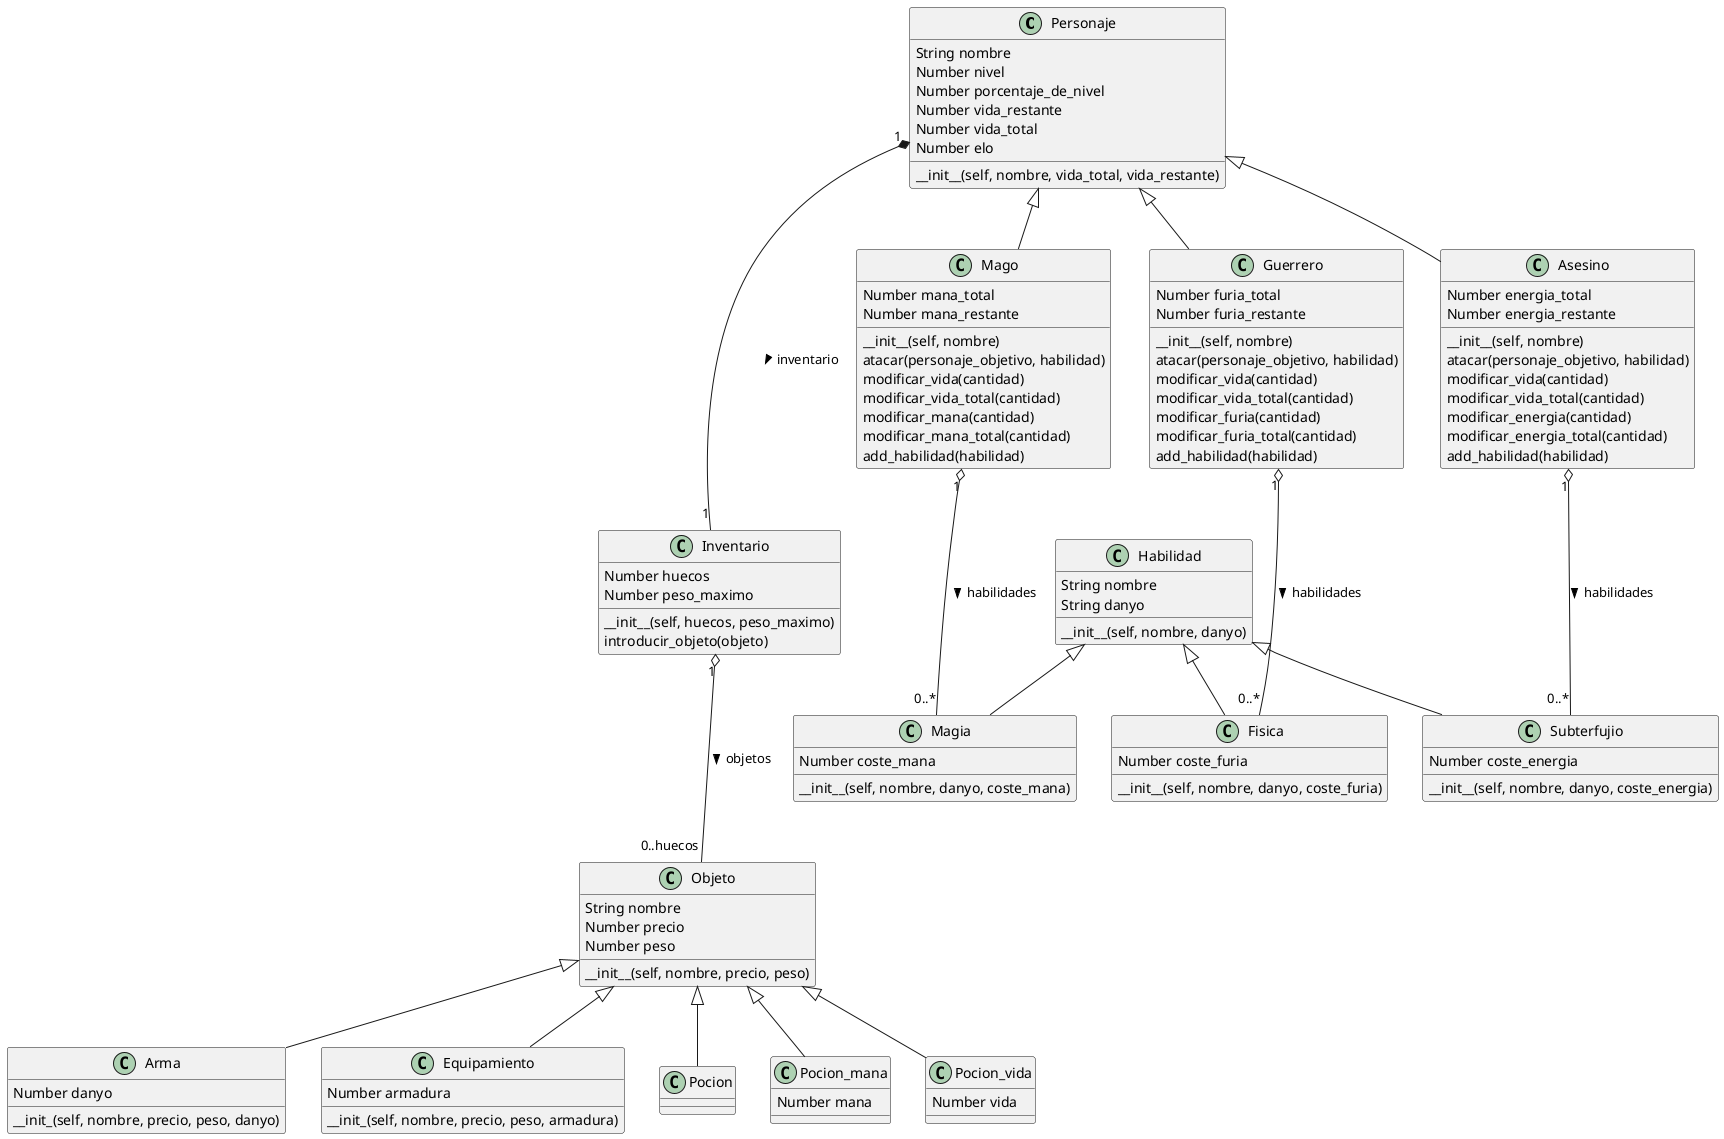 @startuml DiagramaClases

Personaje "1" *--- "1" Inventario : inventario >
Guerrero "1" o--- "0..*" Fisica: habilidades >
Mago "1" o--- "0..*" Magia: habilidades >
Asesino "1" o--- "0..*" Subterfujio: habilidades >
Inventario "1" o--- "0..huecos" Objeto: objetos >

Personaje <|-- Guerrero
Personaje <|-- Mago
Personaje <|-- Asesino

Habilidad <|-- Fisica
Habilidad <|-- Subterfujio
Habilidad <|-- Magia

Objeto <|-- Arma
Objeto <|-- Equipamiento
Objeto <|-- Pocion
Objeto <|-- Pocion_mana
Objeto <|-- Pocion_vida

class Personaje {
    String nombre
    Number nivel
    Number porcentaje_de_nivel
    Number vida_restante
    Number vida_total
    Number elo
    __init__(self, nombre, vida_total, vida_restante)
}
class Guerrero{
    Number furia_total
    Number furia_restante
    __init__(self, nombre)
    atacar(personaje_objetivo, habilidad)
    modificar_vida(cantidad)
    modificar_vida_total(cantidad)
    modificar_furia(cantidad)
    modificar_furia_total(cantidad)
    add_habilidad(habilidad)
}
class Mago{
    Number mana_total
    Number mana_restante
    __init__(self, nombre)
    atacar(personaje_objetivo, habilidad)
    modificar_vida(cantidad)
    modificar_vida_total(cantidad)
    modificar_mana(cantidad)
    modificar_mana_total(cantidad)
    add_habilidad(habilidad)
}
class Asesino{
    Number energia_total
    Number energia_restante
    __init__(self, nombre)
    atacar(personaje_objetivo, habilidad)
    modificar_vida(cantidad)
    modificar_vida_total(cantidad)
    modificar_energia(cantidad)
    modificar_energia_total(cantidad)
    add_habilidad(habilidad)
}
class Objeto{
    String nombre
    Number precio
    Number peso
    __init__(self, nombre, precio, peso)
}
class Inventario{
    Number huecos
    Number peso_maximo
    __init__(self, huecos, peso_maximo)
    introducir_objeto(objeto)
}
class Equipamiento{
    Number armadura
    __init_(self, nombre, precio, peso, armadura)
}
class Arma{
    Number danyo
    __init_(self, nombre, precio, peso, danyo)
}
class Pocion_mana{
    Number mana
}
class Pocion_vida{
    Number vida
}
class Habilidad{
    String nombre
    String danyo
    __init__(self, nombre, danyo)
}
class Magia{
    Number coste_mana
    __init__(self, nombre, danyo, coste_mana)
}
class Fisica{
    Number coste_furia
    __init__(self, nombre, danyo, coste_furia)
}
class Subterfujio{
    Number coste_energia
    __init__(self, nombre, danyo, coste_energia)
}
@enduml